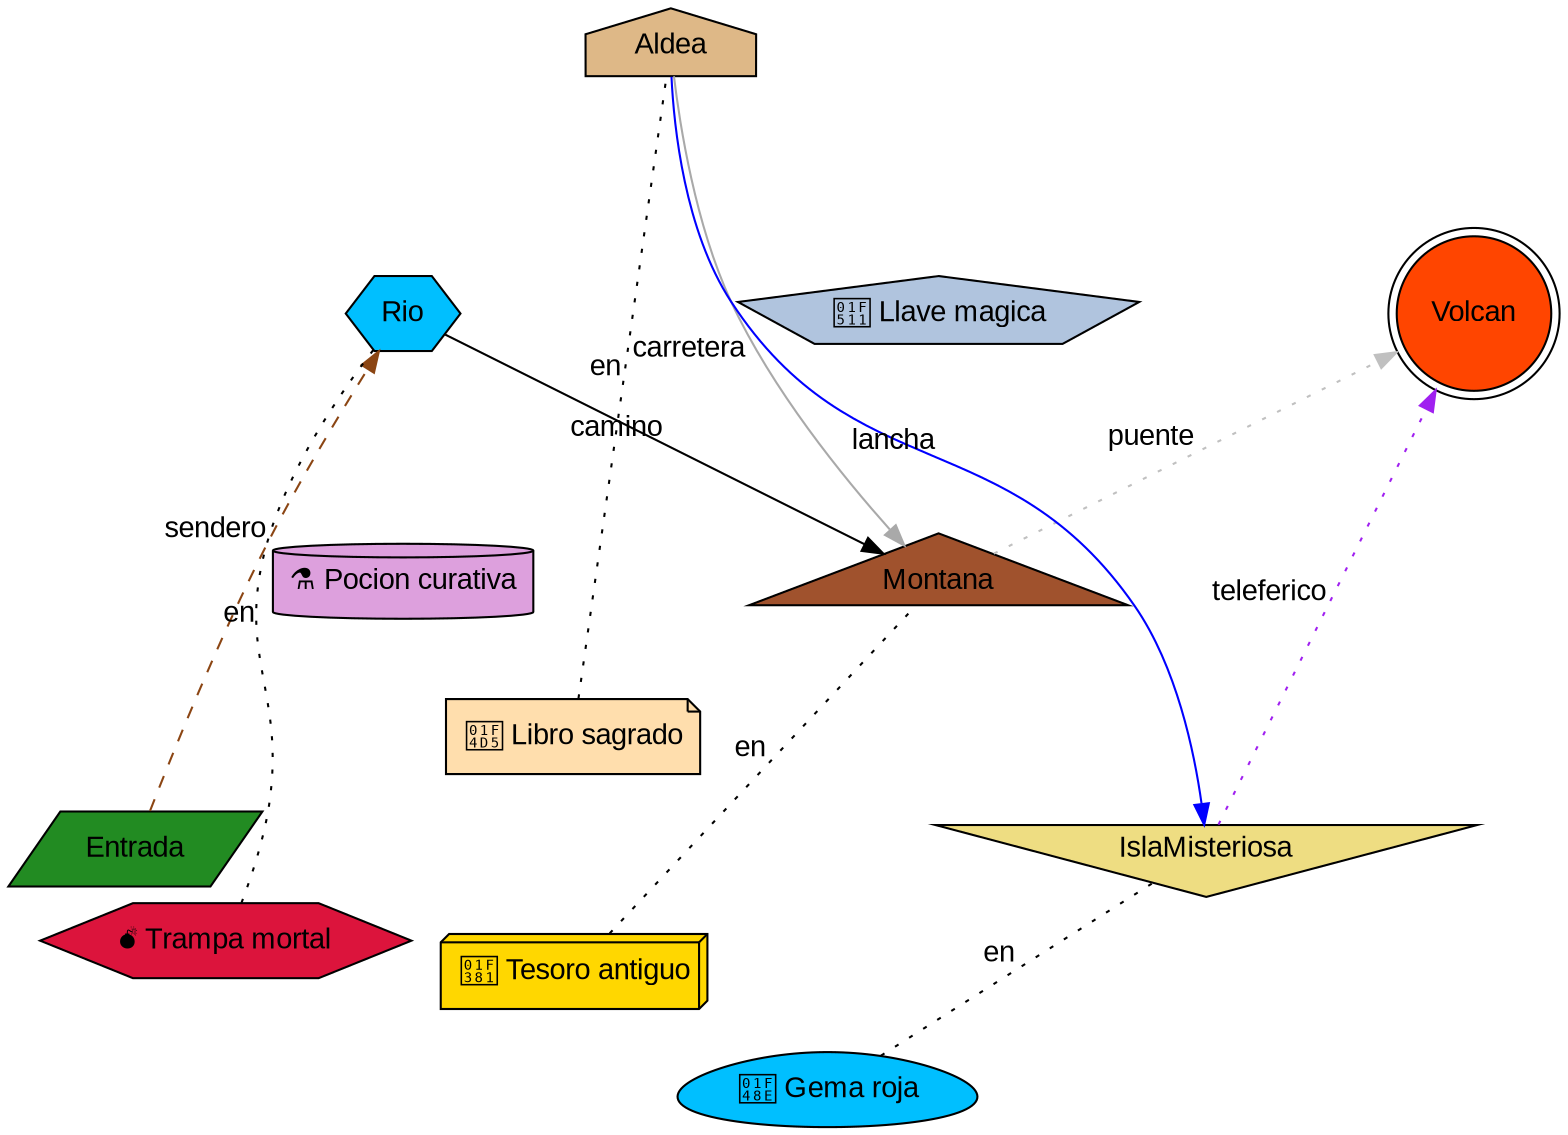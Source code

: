 digraph "Aventura en la Jungla" {
  // Configuración general
  graph [layout=neato, splines=true, overlap=false, fontname="Arial"]; // permite uso de coordenadas
  node [fontname="Arial", style=filled];
  edge [fontname="Arial"];

  // Lugares
  "Entrada" [shape=parallelogram, fillcolor="forestgreen", label="Entrada", pos="0,0!"];
  "Rio" [shape=hexagon, fillcolor="deepskyblue", label="Rio", pos="1,2!"];
  "Montana" [shape=triangle, fillcolor="sienna", label="Montana", pos="3,1!"];
  "Volcan" [shape=doublecircle, fillcolor="orangered", label="Volcan", pos="5,2!"];
  "Aldea" [shape=house, fillcolor="burlywood", label="Aldea", pos="2,3!"];
  "IslaMisteriosa" [shape=invtriangle, fillcolor="lightgoldenrod", label="IslaMisteriosa", pos="4,0!"];

  // Objetos en coordenadas específicas
  "obj_Llave_magica" [shape=pentagon, fillcolor="lightsteelblue", label="🔑 Llave magica", pos="3,2!"];
  "obj_Pocion_curativa" [shape=cylinder, fillcolor="plum", label="⚗️ Pocion curativa", pos="1,1!"];

  // Objetos en lugares
  "obj_Tesoro_antiguo" [shape=box3d, fillcolor="gold", label="🎁 Tesoro antiguo"];
  "obj_Tesoro_antiguo" -> "Montana" [label="en", dir=none, style=dotted];
  "obj_Libro_sagrado" [shape=note, fillcolor="navajowhite", label="📕 Libro sagrado"];
  "obj_Libro_sagrado" -> "Aldea" [label="en", dir=none, style=dotted];
  "obj_Trampa_mortal" [shape=hexagon, fillcolor="crimson", label="💣 Trampa mortal"];
  "obj_Trampa_mortal" -> "Rio" [label="en", dir=none, style=dotted];
  "obj_Gema_roja" [shape=egg, fillcolor="deepskyblue", label="💎 Gema roja"];
  "obj_Gema_roja" -> "IslaMisteriosa" [label="en", dir=none, style=dotted];

  // Conexiones entre lugares
  "Entrada" -> "Rio" [label="sendero", color="saddlebrown", style=dashed];
  "Rio" -> "Montana" [label="camino", color="black", style=solid];
  "Montana" -> "Volcan" [label="puente", color="gray", style=dotted];
  "Aldea" -> "Montana" [label="carretera", color="darkgray", style=solid];
  "Aldea" -> "IslaMisteriosa" [label="lancha", color="blue", style=solid];
  "IslaMisteriosa" -> "Volcan" [label="teleferico", color="purple", style=dotted];
}
